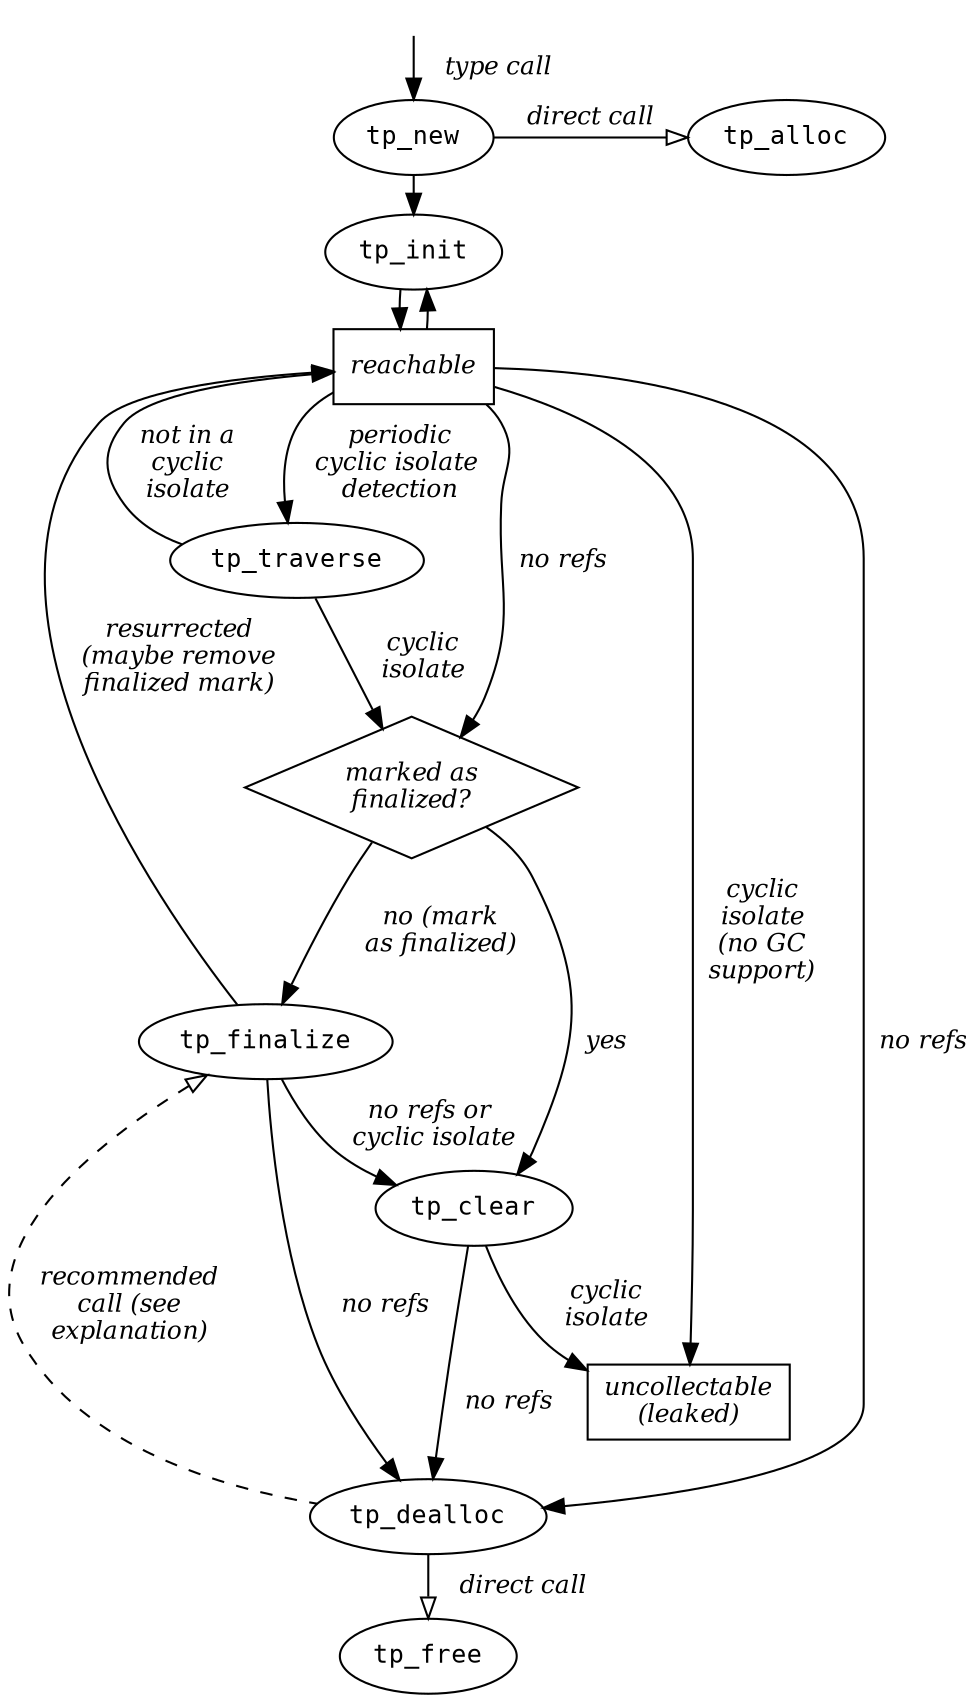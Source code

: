 digraph "Life Events" {
   graph [
     fontnames="svg"
     fontsize=12.0
     id="life_events_graph"
     layout="dot"
     margin="0,0"
     ranksep=0.25
     stylesheet="lifecycle.dot.css"
   ]
   node [
     fontname="Courier"
     fontsize=12.0
   ]
   edge [
     fontname="Times-Italic"
     fontsize=12.0
   ]

   "start" [fontname="Times-Italic" shape=plain label=<  start  > style=invis]
   {
     rank="same"
     "tp_new" [href="typeobj.html#c.PyTypeObject.tp_new" target="_top"]
     "tp_alloc" [href="typeobj.html#c.PyTypeObject.tp_alloc" target="_top"]
   }
   "tp_init" [href="typeobj.html#c.PyTypeObject.tp_init" target="_top"]
   "reachable" [fontname="Times-Italic" shape=box]
   "tp_traverse" [
     href="typeobj.html#c.PyTypeObject.tp_traverse"
     ordering="in"
     target="_top"
   ]
   "finalized?" [
     fontname="Times-Italic"
     label=<marked as<br/>finalized?>
     ordering="in"
     shape=diamond
     tooltip="marked as finalized?"
   ]
   "tp_finalize" [
     href="typeobj.html#c.PyTypeObject.tp_finalize"
     ordering="in"
     target="_top"
   ]
   "tp_clear" [href="typeobj.html#c.PyTypeObject.tp_clear" target="_top"]
   "uncollectable" [
     fontname="Times-Italic"
     label=<uncollectable<br/>(leaked)>
     shape=box
     tooltip="uncollectable (leaked)"
   ]
   "tp_dealloc" [
     href="typeobj.html#c.PyTypeObject.tp_dealloc"
     ordering="in"
     target="_top"
   ]
   "tp_free" [href="typeobj.html#c.PyTypeObject.tp_free" target="_top"]

   "start" -> "tp_new" [
     label=<    type call  >
   ]
   "tp_new" -> "tp_alloc" [
     label=<  direct call  > arrowhead=empty
     labeltooltip="tp_new to tp_alloc: direct call"
     tooltip="tp_new to tp_alloc: direct call"
   ]
   "tp_new" -> "tp_init" [tooltip="tp_new to tp_init"]
   "tp_init" -> "reachable" [tooltip="tp_init to reachable"]
   "reachable" -> "tp_traverse" [
     dir="back"
     label=<  not in a  <br/>  cyclic  <br/>  isolate  >
     labeltooltip="tp_traverse to reachable: not in a cyclic isolate"
     tooltip="tp_traverse to reachable: not in a cyclic isolate"
   ]
   "reachable" -> "tp_traverse" [
     label=<  periodic  <br/>  cyclic isolate   <br/>  detection  >
     labeltooltip="reachable to tp_traverse: periodic cyclic isolate detection"
     tooltip="reachable to tp_traverse: periodic cyclic isolate detection"
   ]
   "reachable" -> "tp_init" [tooltip="reachable to tp_init"]
   "reachable" -> "tp_finalize" [
     dir="back"
     label=<  resurrected  <br/>  (maybe remove  <br/>  finalized mark)  >
     labeltooltip="tp_finalize to reachable: resurrected (maybe remove finalized mark)"
     tooltip="tp_finalize to reachable: resurrected (maybe remove finalized mark)"
   ]
   "tp_traverse" -> "finalized?" [
     label=<  cyclic  <br/>  isolate  >
     labeltooltip="tp_traverse to finalized?: cyclic isolate"
     tooltip="tp_traverse to finalized?: cyclic isolate"
   ]
   "reachable" -> "finalized?" [
     label=<  no refs  >
     labeltooltip="reachable to finalized?: no refs"
     tooltip="reachable to finalized?: no refs"
   ]
   "finalized?" -> "tp_finalize" [
     label=<  no (mark  <br/>  as finalized)  >
     labeltooltip="finalized? to tp_finalize: no (mark as finalized)"
     tooltip="finalized? to tp_finalize: no (mark as finalized)"
   ]
   "finalized?" -> "tp_clear" [
     label=<  yes  >
     labeltooltip="finalized? to tp_clear: yes"
     tooltip="finalized? to tp_clear: yes"
   ]
   "tp_finalize" -> "tp_clear" [
     label=<  no refs or   <br/>  cyclic isolate  >
     labeltooltip="tp_finalize to tp_clear: no refs or cyclic isolate"
     tooltip="tp_finalize to tp_clear: no refs or cyclic isolate"
   ]
   "tp_finalize" -> "tp_dealloc" [
     arrowtail=empty
     dir="back"
     href="lifecycle.html#c.PyObject_CallFinalizerFromDealloc"
     style=dashed
     label=<  recommended<br/>  call (see<br/>  explanation)>
     labeltooltip="tp_dealloc to tp_finalize: recommended call (see explanation)"
     target="_top"
     tooltip="tp_dealloc to tp_finalize: recommended call (see explanation)"
   ]
   "tp_finalize" -> "tp_dealloc" [
     label=<   no refs  >
     labeltooltip="tp_finalize to tp_dealloc: no refs"
     tooltip="tp_finalize to tp_dealloc: no refs"
   ]
   "tp_clear" -> "tp_dealloc" [
     label=<  no refs  >
     labeltooltip="tp_clear to tp_dealloc: no refs"
     tooltip="tp_clear to tp_dealloc: no refs"
   ]
   "tp_clear" -> "uncollectable" [
     label=<  cyclic  <br/>  isolate  >
     labeltooltip="tp_clear to uncollectable: cyclic isolate"
     tooltip="tp_clear to uncollectable: cyclic isolate"
   ]
   "uncollectable" -> "tp_dealloc" [
     style=invis
     tooltip="uncollectable to tp_dealloc"
   ]
   "reachable" -> "uncollectable" [
     label=<  cyclic  <br/>  isolate  <br/>  (no GC  <br/>  support)  >
     labeltooltip="reachable to uncollectable: cyclic isolate (no GC support)"
     tooltip="reachable to uncollectable: cyclic isolate (no GC support)"
   ]
   "reachable" -> "tp_dealloc" [
     label=<  no refs>
     labeltooltip="reachable to tp_dealloc: no refs"
   ]
   "tp_dealloc" -> "tp_free" [
     arrowhead=empty
     label=<    direct call  >
     labeltooltip="tp_dealloc to tp_free: direct call"
     tooltip="tp_dealloc to tp_free: direct call"
   ]
}
